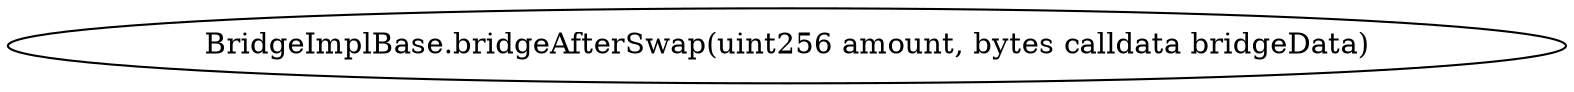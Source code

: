digraph "" {
	graph [bb="0,0,627.05,36"];
	node [label="\N"];
	"BridgeImplBase.bridgeAfterSwap(uint256 amount, bytes calldata bridgeData)"	 [height=0.5,
		pos="313.52,18",
		width=8.709];
}
